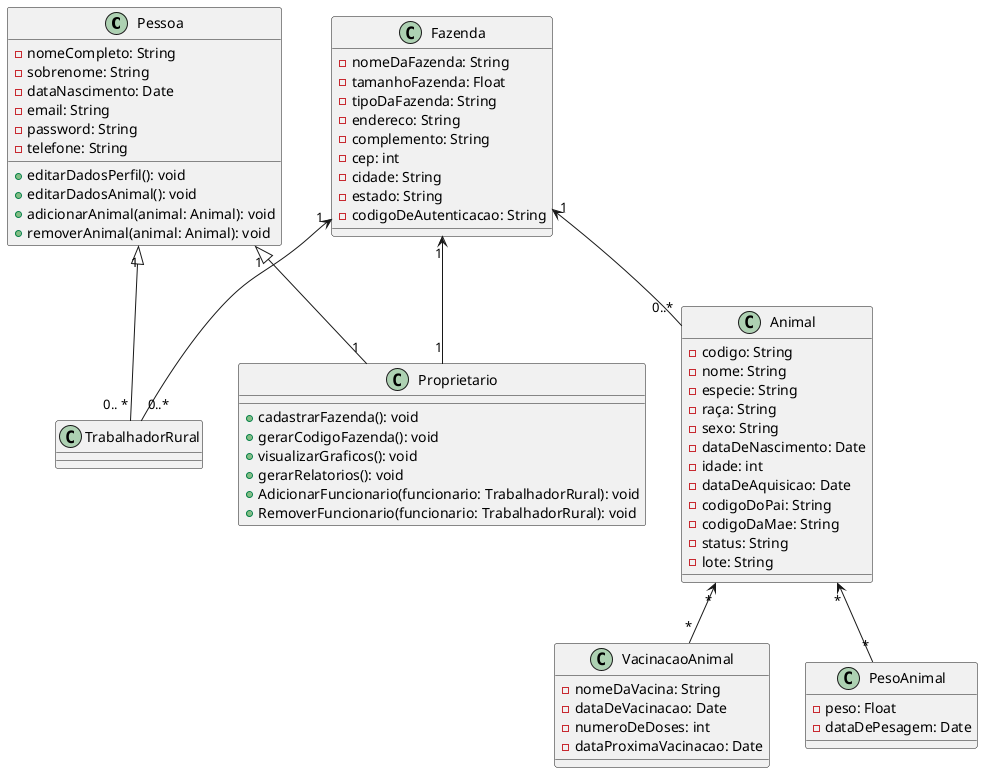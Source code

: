 @startuml
class Pessoa {
    -nomeCompleto: String
    -sobrenome: String
    -dataNascimento: Date
    -email: String
    -password: String
    -telefone: String
    
    +editarDadosPerfil(): void
    +editarDadosAnimal(): void
    +adicionarAnimal(animal: Animal): void
    +removerAnimal(animal: Animal): void
}

class Proprietario {
    +cadastrarFazenda(): void
    +gerarCodigoFazenda(): void
    +visualizarGraficos(): void
    +gerarRelatorios(): void
    +AdicionarFuncionario(funcionario: TrabalhadorRural): void
    +RemoverFuncionario(funcionario: TrabalhadorRural): void
}

class TrabalhadorRural {

}

class Fazenda {
    -nomeDaFazenda: String
    -tamanhoFazenda: Float
    -tipoDaFazenda: String
    -endereco: String
    -complemento: String
    -cep: int
    -cidade: String
    -estado: String
    -codigoDeAutenticacao: String
}

class VacinacaoAnimal {
    -nomeDaVacina: String
    -dataDeVacinacao: Date
    -numeroDeDoses: int
    -dataProximaVacinacao: Date
}

class PesoAnimal {
    -peso: Float
    -dataDePesagem: Date
}


class Animal {
    -codigo: String
    -nome: String
    -especie: String
    -raça: String
    -sexo: String
    -dataDeNascimento: Date
    -idade: int
    -dataDeAquisicao: Date
    -codigoDoPai: String
    -codigoDaMae: String
    -status: String
    -lote: String
}

Fazenda "1" <-- "1" Proprietario
Fazenda "1" <-- "0..*" TrabalhadorRural
Fazenda "1" <-- "0..*" Animal
Animal "*" <-- "*" VacinacaoAnimal
Animal "*" <-- "*" PesoAnimal
Pessoa "1" <|-- "1" Proprietario
Pessoa "1" <|-- "0.. *" TrabalhadorRural

@enduml
